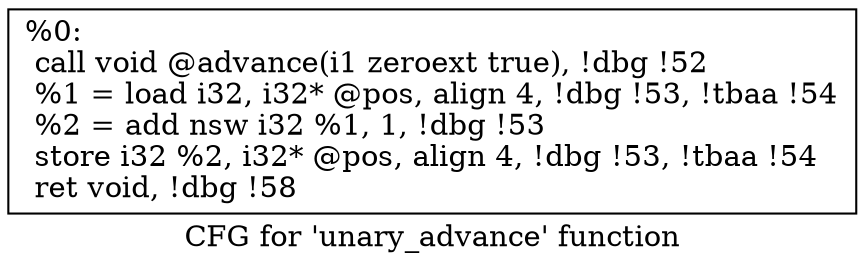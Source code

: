 digraph "CFG for 'unary_advance' function" {
	label="CFG for 'unary_advance' function";

	Node0x1db6150 [shape=record,label="{%0:\l  call void @advance(i1 zeroext true), !dbg !52\l  %1 = load i32, i32* @pos, align 4, !dbg !53, !tbaa !54\l  %2 = add nsw i32 %1, 1, !dbg !53\l  store i32 %2, i32* @pos, align 4, !dbg !53, !tbaa !54\l  ret void, !dbg !58\l}"];
}
